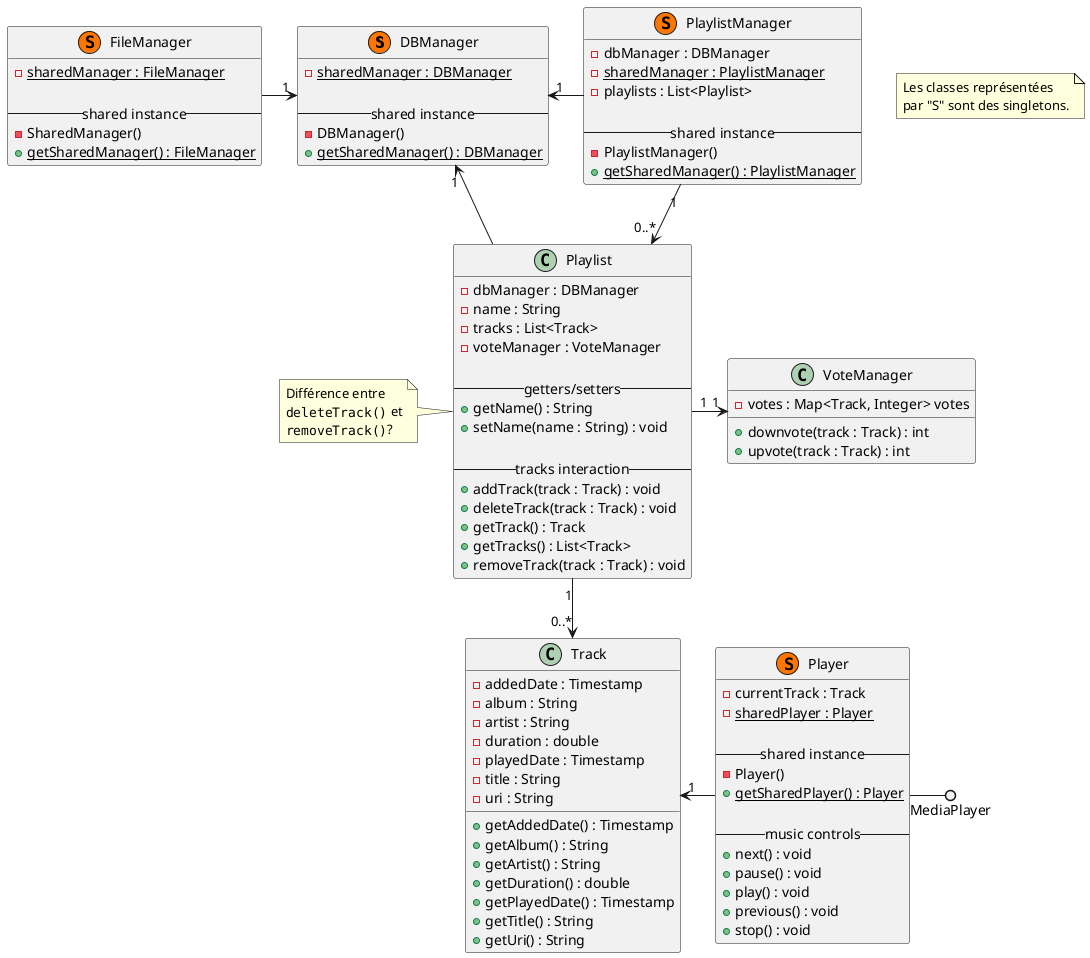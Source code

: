@startuml

class DBManager <<(S, #FF7700)>> {
    - {static} sharedManager : DBManager

    -- shared instance --
    - DBManager()
    + {static} getSharedManager() : DBManager
}

class FileManager <<(S, #FF7700)>> {
    - {static} sharedManager : FileManager

    -- shared instance --
    - SharedManager()
    + {static} getSharedManager() : FileManager
}

class Player <<(S, #FF7700)>> {
    - currentTrack : Track
    - {static} sharedPlayer : Player

    -- shared instance --
    - Player()
    + {static} getSharedPlayer() : Player

    -- music controls --
    + next() : void
    + pause() : void
    + play() : void
    + previous() : void
    + stop() : void
}

class Playlist {
    - dbManager : DBManager
    - name : String
    - tracks : List<Track>
    - voteManager : VoteManager

    -- getters/setters --
    + getName() : String
    + setName(name : String) : void

    -- tracks interaction --
    + addTrack(track : Track) : void
    + deleteTrack(track : Track) : void
    + getTrack() : Track
    + getTracks() : List<Track>
    + removeTrack(track : Track) : void
}

class PlaylistManager <<(S, #FF7700)>> {
    - dbManager : DBManager
    - {static} sharedManager : PlaylistManager
    - playlists : List<Playlist>

    -- shared instance --
    - PlaylistManager()
    + {static} getSharedManager() : PlaylistManager
}

class Track {
    - addedDate : Timestamp
    - album : String
    - artist : String
    - duration : double
    - playedDate : Timestamp
    - title : String
    - uri : String

    + getAddedDate() : Timestamp
    + getAlbum() : String
    + getArtist() : String
    + getDuration() : double
    + getPlayedDate() : Timestamp
    + getTitle() : String
    + getUri() : String
}

class VoteManager {
    - votes : Map<Track, Integer> votes

    + downvote(track : Track) : int
    + upvote(track : Track) : int
}

FileManager -right> "1" DBManager

Player -() MediaPlayer

Playlist --> "1" DBManager
Playlist "1" --> "0..*" Track
Playlist "1" -> "1" VoteManager

PlaylistManager -left> "1" DBManager
PlaylistManager "1" --> "0..*" Playlist

Track "1" <- Player

note as note1
    Les classes représentées
    par "S" sont des singletons.
endnote

note left of Playlist
    Différence entre
    ""deleteTrack()"" et
    ""removeTrack()""?
endnote

@enduml

